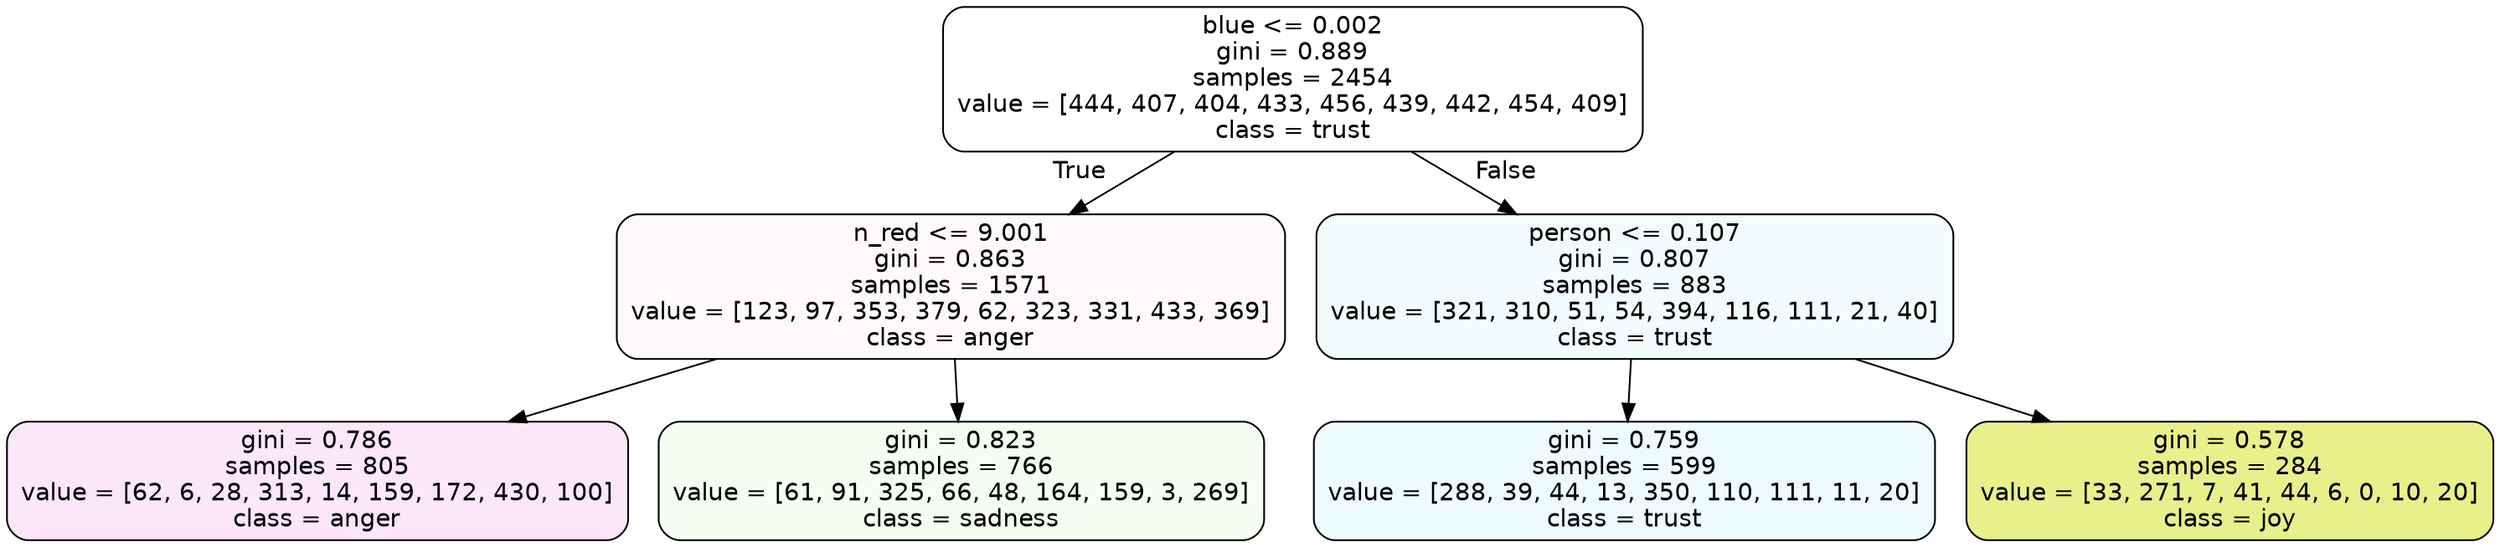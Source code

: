digraph Tree {
node [shape=box, style="filled, rounded", color="black", fontname=helvetica] ;
edge [fontname=helvetica] ;
0 [label="blue <= 0.002\ngini = 0.889\nsamples = 2454\nvalue = [444, 407, 404, 433, 456, 439, 442, 454, 409]\nclass = trust", fillcolor="#39d7e500"] ;
1 [label="n_red <= 9.001\ngini = 0.863\nsamples = 1571\nvalue = [123, 97, 353, 379, 62, 323, 331, 433, 369]\nclass = anger", fillcolor="#e539d707"] ;
0 -> 1 [labeldistance=2.5, labelangle=45, headlabel="True"] ;
2 [label="gini = 0.786\nsamples = 805\nvalue = [62, 6, 28, 313, 14, 159, 172, 430, 100]\nclass = anger", fillcolor="#e539d71f"] ;
1 -> 2 ;
3 [label="gini = 0.823\nsamples = 766\nvalue = [61, 91, 325, 66, 48, 164, 159, 3, 269]\nclass = sadness", fillcolor="#64e53910"] ;
1 -> 3 ;
4 [label="person <= 0.107\ngini = 0.807\nsamples = 883\nvalue = [321, 310, 51, 54, 394, 116, 111, 21, 40]\nclass = trust", fillcolor="#39d7e511"] ;
0 -> 4 [labeldistance=2.5, labelangle=-45, headlabel="False"] ;
5 [label="gini = 0.759\nsamples = 599\nvalue = [288, 39, 44, 13, 350, 110, 111, 11, 20]\nclass = trust", fillcolor="#39d7e517"] ;
4 -> 5 ;
6 [label="gini = 0.578\nsamples = 284\nvalue = [33, 271, 7, 41, 44, 6, 0, 10, 20]\nclass = joy", fillcolor="#d7e53995"] ;
4 -> 6 ;
}